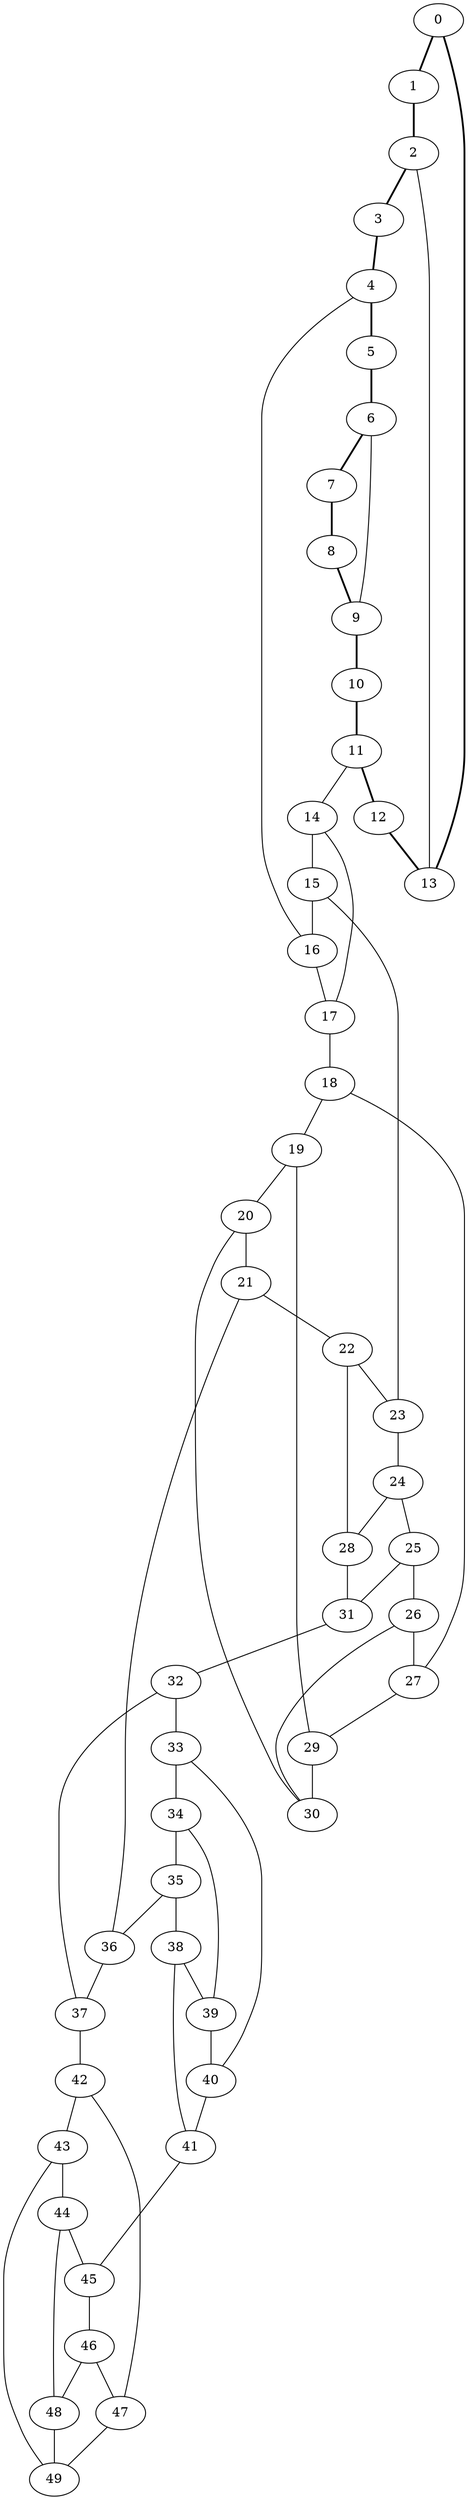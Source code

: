 //Inside of this graph isn't 3-connected
graph G {
0 [ pos = " 13.00,0.00!" ];
0 -- 1[style=bold];
0 -- 13[style=bold];
1 [ pos = " 11.71,5.64!" ];
1 -- 2[style=bold];
2 [ pos = " 8.11,10.16!" ];
2 -- 3[style=bold];
2 -- 13;
3 [ pos = " 2.89,12.67!" ];
3 -- 4[style=bold];
4 [ pos = " -2.89,12.67!" ];
4 -- 5[style=bold];
4 -- 16;
5 [ pos = " -8.11,10.16!" ];
5 -- 6[style=bold];
6 [ pos = " -11.71,5.64!" ];
6 -- 7[style=bold];
6 -- 9;
7 [ pos = " -13.00,0.00!" ];
7 -- 8[style=bold];
8 [ pos = " -11.71,-5.64!" ];
8 -- 9[style=bold];
9 [ pos = " -8.11,-10.16!" ];
9 -- 10[style=bold];
10 [ pos = " -2.89,-12.67!" ];
10 -- 11[style=bold];
11 [ pos = " 2.89,-12.67!" ];
11 -- 12[style=bold];
11 -- 14;
12 [ pos = " 8.11,-10.16!" ];
12 -- 13[style=bold];
13 [ pos = " 11.71,-5.64!" ];
14 -- 15;
14 -- 17;
15 -- 16;
15 -- 23;
16 -- 17;
17 -- 18;
18 -- 19;
18 -- 27;
19 -- 20;
19 -- 29;
20 -- 21;
20 -- 30;
21 -- 22;
21 -- 36;
22 -- 23;
22 -- 28;
23 -- 24;
24 -- 25;
24 -- 28;
25 -- 26;
25 -- 31;
26 -- 27;
26 -- 30;
27 -- 29;
28 -- 31;
29 -- 30;
31 -- 32;
32 -- 33;
32 -- 37;
33 -- 34;
33 -- 40;
34 -- 35;
34 -- 39;
35 -- 36;
35 -- 38;
36 -- 37;
37 -- 42;
38 -- 39;
38 -- 41;
39 -- 40;
40 -- 41;
41 -- 45;
42 -- 43;
42 -- 47;
43 -- 44;
43 -- 49;
44 -- 45;
44 -- 48;
45 -- 46;
46 -- 47;
46 -- 48;
47 -- 49;
48 -- 49;
}
